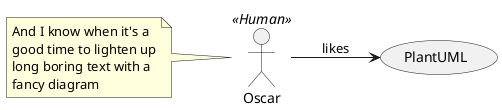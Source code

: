 'docker run --rm -v ${PWD}:/work -w /work miy4/plantuml plantuml.puml

@startuml
left to right direction

'wraps note and component texts
skinparam wrapWidth 150

Oscar << Human >>

(PlantUML) as puml
note left of Oscar: And I know when it's a good time to lighten up long boring text with a fancy diagram

Oscar --> puml:likes

@enduml